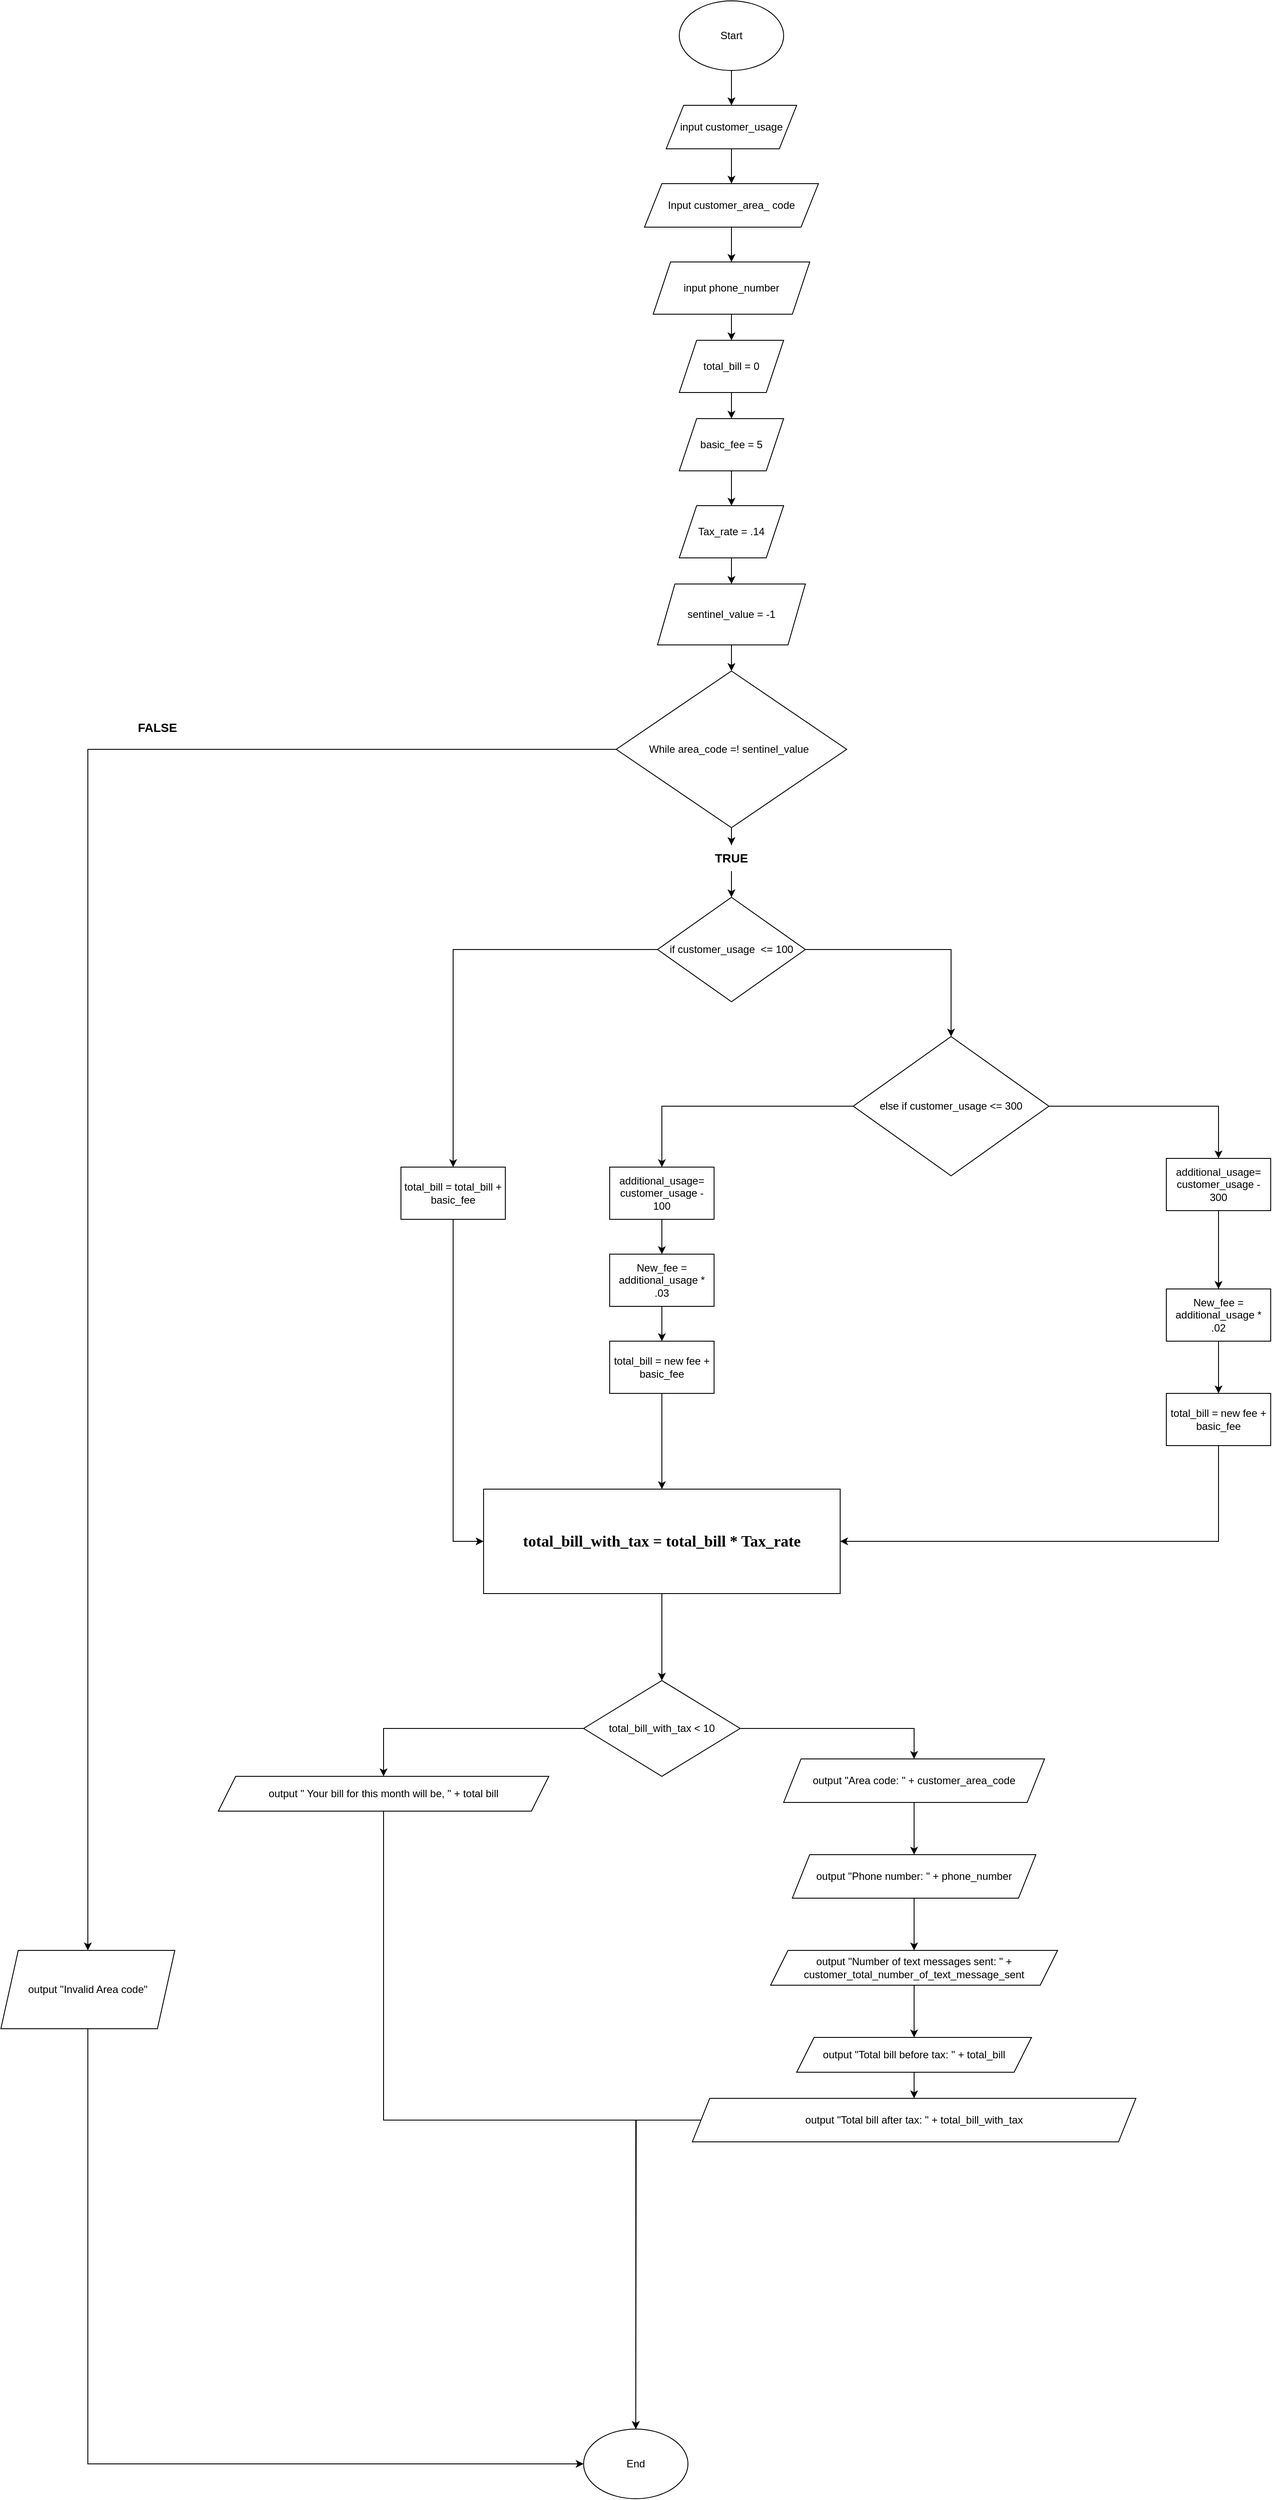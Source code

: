 <mxfile version="24.7.8">
  <diagram name="Page-1" id="hXL5OIoSsKzc7COv7Fgj">
    <mxGraphModel dx="2303" dy="1104" grid="1" gridSize="10" guides="1" tooltips="1" connect="1" arrows="1" fold="1" page="1" pageScale="1" pageWidth="850" pageHeight="1100" math="0" shadow="0">
      <root>
        <mxCell id="0" />
        <mxCell id="1" parent="0" />
        <mxCell id="PCElJ9IsrPrvmtagwimQ-1" value="" style="edgeStyle=orthogonalEdgeStyle;rounded=0;orthogonalLoop=1;jettySize=auto;html=1;" edge="1" parent="1" source="dmDb0AKHDMFlz-anglKl-1" target="dmDb0AKHDMFlz-anglKl-3">
          <mxGeometry relative="1" as="geometry" />
        </mxCell>
        <mxCell id="dmDb0AKHDMFlz-anglKl-1" value="Start" style="ellipse;whiteSpace=wrap;html=1;" parent="1" vertex="1">
          <mxGeometry x="380" y="10" width="120" height="80" as="geometry" />
        </mxCell>
        <mxCell id="dmDb0AKHDMFlz-anglKl-2" value="End" style="ellipse;whiteSpace=wrap;html=1;" parent="1" vertex="1">
          <mxGeometry x="270" y="2800" width="120" height="80" as="geometry" />
        </mxCell>
        <mxCell id="PCElJ9IsrPrvmtagwimQ-2" value="" style="edgeStyle=orthogonalEdgeStyle;rounded=0;orthogonalLoop=1;jettySize=auto;html=1;" edge="1" parent="1" source="dmDb0AKHDMFlz-anglKl-3" target="dmDb0AKHDMFlz-anglKl-5">
          <mxGeometry relative="1" as="geometry" />
        </mxCell>
        <mxCell id="dmDb0AKHDMFlz-anglKl-3" value="input customer_usage" style="shape=parallelogram;perimeter=parallelogramPerimeter;whiteSpace=wrap;html=1;fixedSize=1;" parent="1" vertex="1">
          <mxGeometry x="365" y="130" width="150" height="50" as="geometry" />
        </mxCell>
        <mxCell id="PCElJ9IsrPrvmtagwimQ-5" value="" style="edgeStyle=orthogonalEdgeStyle;rounded=0;orthogonalLoop=1;jettySize=auto;html=1;" edge="1" parent="1" source="dmDb0AKHDMFlz-anglKl-4" target="dmDb0AKHDMFlz-anglKl-13">
          <mxGeometry relative="1" as="geometry" />
        </mxCell>
        <mxCell id="dmDb0AKHDMFlz-anglKl-4" value="input phone_number" style="shape=parallelogram;perimeter=parallelogramPerimeter;whiteSpace=wrap;html=1;fixedSize=1;" parent="1" vertex="1">
          <mxGeometry x="350" y="310" width="180" height="60" as="geometry" />
        </mxCell>
        <mxCell id="PCElJ9IsrPrvmtagwimQ-3" value="" style="edgeStyle=orthogonalEdgeStyle;rounded=0;orthogonalLoop=1;jettySize=auto;html=1;" edge="1" parent="1" source="dmDb0AKHDMFlz-anglKl-5" target="dmDb0AKHDMFlz-anglKl-4">
          <mxGeometry relative="1" as="geometry" />
        </mxCell>
        <mxCell id="dmDb0AKHDMFlz-anglKl-5" value="Input customer_area_ code" style="shape=parallelogram;perimeter=parallelogramPerimeter;whiteSpace=wrap;html=1;fixedSize=1;" parent="1" vertex="1">
          <mxGeometry x="340" y="220" width="200" height="50" as="geometry" />
        </mxCell>
        <mxCell id="PCElJ9IsrPrvmtagwimQ-33" value="" style="edgeStyle=orthogonalEdgeStyle;rounded=0;orthogonalLoop=1;jettySize=auto;html=1;" edge="1" parent="1" source="dmDb0AKHDMFlz-anglKl-6" target="PCElJ9IsrPrvmtagwimQ-32">
          <mxGeometry relative="1" as="geometry" />
        </mxCell>
        <mxCell id="dmDb0AKHDMFlz-anglKl-6" value="output &quot;Number of text messages sent: &quot; + customer_total_number_of_text_message_sent" style="shape=parallelogram;perimeter=parallelogramPerimeter;whiteSpace=wrap;html=1;fixedSize=1;" parent="1" vertex="1">
          <mxGeometry x="485" y="2250" width="330" height="40" as="geometry" />
        </mxCell>
        <mxCell id="dmDb0AKHDMFlz-anglKl-15" style="edgeStyle=orthogonalEdgeStyle;rounded=0;orthogonalLoop=1;jettySize=auto;html=1;entryX=0.5;entryY=0;entryDx=0;entryDy=0;" parent="1" source="dmDb0AKHDMFlz-anglKl-9" target="dmDb0AKHDMFlz-anglKl-11" edge="1">
          <mxGeometry relative="1" as="geometry" />
        </mxCell>
        <mxCell id="dmDb0AKHDMFlz-anglKl-27" style="edgeStyle=orthogonalEdgeStyle;rounded=0;orthogonalLoop=1;jettySize=auto;html=1;entryX=0.5;entryY=0;entryDx=0;entryDy=0;" parent="1" source="dmDb0AKHDMFlz-anglKl-9" target="dmDb0AKHDMFlz-anglKl-26" edge="1">
          <mxGeometry relative="1" as="geometry" />
        </mxCell>
        <mxCell id="dmDb0AKHDMFlz-anglKl-9" value="if customer_usage&amp;nbsp; &amp;lt;= 100" style="rhombus;whiteSpace=wrap;html=1;" parent="1" vertex="1">
          <mxGeometry x="355" y="1040" width="170" height="120" as="geometry" />
        </mxCell>
        <mxCell id="PCElJ9IsrPrvmtagwimQ-21" style="edgeStyle=orthogonalEdgeStyle;rounded=0;orthogonalLoop=1;jettySize=auto;html=1;entryX=0;entryY=0.5;entryDx=0;entryDy=0;exitX=0.5;exitY=1;exitDx=0;exitDy=0;" edge="1" parent="1" source="dmDb0AKHDMFlz-anglKl-11" target="dmDb0AKHDMFlz-anglKl-17">
          <mxGeometry relative="1" as="geometry">
            <mxPoint x="-10" y="1020" as="sourcePoint" />
            <mxPoint x="40" y="1840" as="targetPoint" />
          </mxGeometry>
        </mxCell>
        <mxCell id="dmDb0AKHDMFlz-anglKl-11" value="total_bill = total_bill + basic_fee" style="rounded=0;whiteSpace=wrap;html=1;" parent="1" vertex="1">
          <mxGeometry x="60" y="1350" width="120" height="60" as="geometry" />
        </mxCell>
        <mxCell id="PCElJ9IsrPrvmtagwimQ-6" value="" style="edgeStyle=orthogonalEdgeStyle;rounded=0;orthogonalLoop=1;jettySize=auto;html=1;" edge="1" parent="1" source="dmDb0AKHDMFlz-anglKl-13" target="dmDb0AKHDMFlz-anglKl-14">
          <mxGeometry relative="1" as="geometry" />
        </mxCell>
        <mxCell id="dmDb0AKHDMFlz-anglKl-13" value="total_bill = 0" style="shape=parallelogram;perimeter=parallelogramPerimeter;whiteSpace=wrap;html=1;fixedSize=1;" parent="1" vertex="1">
          <mxGeometry x="380" y="400" width="120" height="60" as="geometry" />
        </mxCell>
        <mxCell id="PCElJ9IsrPrvmtagwimQ-10" value="" style="edgeStyle=orthogonalEdgeStyle;rounded=0;orthogonalLoop=1;jettySize=auto;html=1;" edge="1" parent="1" source="dmDb0AKHDMFlz-anglKl-14" target="dmDb0AKHDMFlz-anglKl-16">
          <mxGeometry relative="1" as="geometry" />
        </mxCell>
        <mxCell id="dmDb0AKHDMFlz-anglKl-14" value="basic_fee = 5" style="shape=parallelogram;perimeter=parallelogramPerimeter;whiteSpace=wrap;html=1;fixedSize=1;" parent="1" vertex="1">
          <mxGeometry x="380" y="490" width="120" height="60" as="geometry" />
        </mxCell>
        <mxCell id="PCElJ9IsrPrvmtagwimQ-13" value="" style="edgeStyle=orthogonalEdgeStyle;rounded=0;orthogonalLoop=1;jettySize=auto;html=1;" edge="1" parent="1" source="dmDb0AKHDMFlz-anglKl-16" target="PCElJ9IsrPrvmtagwimQ-4">
          <mxGeometry relative="1" as="geometry" />
        </mxCell>
        <mxCell id="dmDb0AKHDMFlz-anglKl-16" value="Tax_rate = .14" style="shape=parallelogram;perimeter=parallelogramPerimeter;whiteSpace=wrap;html=1;fixedSize=1;" parent="1" vertex="1">
          <mxGeometry x="380" y="590" width="120" height="60" as="geometry" />
        </mxCell>
        <mxCell id="PCElJ9IsrPrvmtagwimQ-25" value="" style="edgeStyle=orthogonalEdgeStyle;rounded=0;orthogonalLoop=1;jettySize=auto;html=1;" edge="1" parent="1" source="dmDb0AKHDMFlz-anglKl-17" target="dmDb0AKHDMFlz-anglKl-18">
          <mxGeometry relative="1" as="geometry" />
        </mxCell>
        <mxCell id="dmDb0AKHDMFlz-anglKl-17" value="&lt;font face=&quot;Times New Roman&quot; style=&quot;font-size: 18px;&quot;&gt;&lt;b&gt;total_bill_with_tax&amp;nbsp;= total_bill * Tax_rate&lt;/b&gt;&lt;/font&gt;" style="rounded=0;whiteSpace=wrap;html=1;" parent="1" vertex="1">
          <mxGeometry x="155" y="1720" width="410" height="120" as="geometry" />
        </mxCell>
        <mxCell id="dmDb0AKHDMFlz-anglKl-23" style="edgeStyle=orthogonalEdgeStyle;rounded=0;orthogonalLoop=1;jettySize=auto;html=1;entryX=0.5;entryY=0;entryDx=0;entryDy=0;" parent="1" source="dmDb0AKHDMFlz-anglKl-18" target="dmDb0AKHDMFlz-anglKl-20" edge="1">
          <mxGeometry relative="1" as="geometry" />
        </mxCell>
        <mxCell id="PCElJ9IsrPrvmtagwimQ-27" value="" style="edgeStyle=orthogonalEdgeStyle;rounded=0;orthogonalLoop=1;jettySize=auto;html=1;exitX=1;exitY=0.5;exitDx=0;exitDy=0;entryX=0.5;entryY=0;entryDx=0;entryDy=0;" edge="1" parent="1" source="dmDb0AKHDMFlz-anglKl-18" target="PCElJ9IsrPrvmtagwimQ-26">
          <mxGeometry relative="1" as="geometry">
            <mxPoint x="510" y="1965" as="sourcePoint" />
            <mxPoint x="660" y="2030" as="targetPoint" />
          </mxGeometry>
        </mxCell>
        <mxCell id="dmDb0AKHDMFlz-anglKl-18" value="total_bill_with_tax &amp;lt; 10" style="rhombus;whiteSpace=wrap;html=1;" parent="1" vertex="1">
          <mxGeometry x="270" y="1940" width="180" height="110" as="geometry" />
        </mxCell>
        <mxCell id="PCElJ9IsrPrvmtagwimQ-35" style="edgeStyle=orthogonalEdgeStyle;rounded=0;orthogonalLoop=1;jettySize=auto;html=1;entryX=0.5;entryY=0;entryDx=0;entryDy=0;exitX=0.5;exitY=1;exitDx=0;exitDy=0;" edge="1" parent="1" source="dmDb0AKHDMFlz-anglKl-20" target="dmDb0AKHDMFlz-anglKl-2">
          <mxGeometry relative="1" as="geometry">
            <mxPoint x="70" y="2190" as="sourcePoint" />
            <mxPoint x="180" y="2920" as="targetPoint" />
          </mxGeometry>
        </mxCell>
        <mxCell id="dmDb0AKHDMFlz-anglKl-20" value="output &quot; Your bill for this month will be, &quot; + total bill" style="shape=parallelogram;perimeter=parallelogramPerimeter;whiteSpace=wrap;html=1;fixedSize=1;" parent="1" vertex="1">
          <mxGeometry x="-150" y="2050" width="380" height="40" as="geometry" />
        </mxCell>
        <mxCell id="dmDb0AKHDMFlz-anglKl-39" style="edgeStyle=orthogonalEdgeStyle;rounded=0;orthogonalLoop=1;jettySize=auto;html=1;entryX=0.5;entryY=0;entryDx=0;entryDy=0;" parent="1" source="dmDb0AKHDMFlz-anglKl-26" target="dmDb0AKHDMFlz-anglKl-28" edge="1">
          <mxGeometry relative="1" as="geometry" />
        </mxCell>
        <mxCell id="PCElJ9IsrPrvmtagwimQ-15" style="edgeStyle=orthogonalEdgeStyle;rounded=0;orthogonalLoop=1;jettySize=auto;html=1;entryX=0.5;entryY=0;entryDx=0;entryDy=0;" edge="1" parent="1" source="dmDb0AKHDMFlz-anglKl-26" target="dmDb0AKHDMFlz-anglKl-37">
          <mxGeometry relative="1" as="geometry" />
        </mxCell>
        <mxCell id="dmDb0AKHDMFlz-anglKl-26" value="else if customer_usage &amp;lt;= 300" style="rhombus;whiteSpace=wrap;html=1;" parent="1" vertex="1">
          <mxGeometry x="580" y="1200" width="225" height="160" as="geometry" />
        </mxCell>
        <mxCell id="PCElJ9IsrPrvmtagwimQ-9" value="" style="edgeStyle=orthogonalEdgeStyle;rounded=0;orthogonalLoop=1;jettySize=auto;html=1;" edge="1" parent="1" source="dmDb0AKHDMFlz-anglKl-28" target="dmDb0AKHDMFlz-anglKl-29">
          <mxGeometry relative="1" as="geometry" />
        </mxCell>
        <mxCell id="dmDb0AKHDMFlz-anglKl-28" value="additional_usage= customer_usage - 100" style="rounded=0;whiteSpace=wrap;html=1;" parent="1" vertex="1">
          <mxGeometry x="300" y="1350" width="120" height="60" as="geometry" />
        </mxCell>
        <mxCell id="PCElJ9IsrPrvmtagwimQ-11" value="" style="edgeStyle=orthogonalEdgeStyle;rounded=0;orthogonalLoop=1;jettySize=auto;html=1;" edge="1" parent="1" source="dmDb0AKHDMFlz-anglKl-29" target="dmDb0AKHDMFlz-anglKl-31">
          <mxGeometry relative="1" as="geometry" />
        </mxCell>
        <mxCell id="dmDb0AKHDMFlz-anglKl-29" value="New_fee = additional_usage * .03" style="rounded=0;whiteSpace=wrap;html=1;" parent="1" vertex="1">
          <mxGeometry x="300" y="1450" width="120" height="60" as="geometry" />
        </mxCell>
        <mxCell id="PCElJ9IsrPrvmtagwimQ-22" style="edgeStyle=orthogonalEdgeStyle;rounded=0;orthogonalLoop=1;jettySize=auto;html=1;entryX=0.5;entryY=0;entryDx=0;entryDy=0;" edge="1" parent="1" source="dmDb0AKHDMFlz-anglKl-31" target="dmDb0AKHDMFlz-anglKl-17">
          <mxGeometry relative="1" as="geometry" />
        </mxCell>
        <mxCell id="dmDb0AKHDMFlz-anglKl-31" value="total_bill = new fee + basic_fee" style="rounded=0;whiteSpace=wrap;html=1;" parent="1" vertex="1">
          <mxGeometry x="300" y="1550" width="120" height="60" as="geometry" />
        </mxCell>
        <mxCell id="PCElJ9IsrPrvmtagwimQ-16" value="" style="edgeStyle=orthogonalEdgeStyle;rounded=0;orthogonalLoop=1;jettySize=auto;html=1;" edge="1" parent="1" source="dmDb0AKHDMFlz-anglKl-37" target="dmDb0AKHDMFlz-anglKl-38">
          <mxGeometry relative="1" as="geometry" />
        </mxCell>
        <mxCell id="dmDb0AKHDMFlz-anglKl-37" value="additional_usage= customer_usage - 300" style="rounded=0;whiteSpace=wrap;html=1;" parent="1" vertex="1">
          <mxGeometry x="940" y="1340" width="120" height="60" as="geometry" />
        </mxCell>
        <mxCell id="PCElJ9IsrPrvmtagwimQ-18" value="" style="edgeStyle=orthogonalEdgeStyle;rounded=0;orthogonalLoop=1;jettySize=auto;html=1;" edge="1" parent="1" source="dmDb0AKHDMFlz-anglKl-38" target="PCElJ9IsrPrvmtagwimQ-17">
          <mxGeometry relative="1" as="geometry" />
        </mxCell>
        <mxCell id="dmDb0AKHDMFlz-anglKl-38" value="New_fee = additional_usage * .02" style="rounded=0;whiteSpace=wrap;html=1;" parent="1" vertex="1">
          <mxGeometry x="940" y="1490" width="120" height="60" as="geometry" />
        </mxCell>
        <mxCell id="PCElJ9IsrPrvmtagwimQ-47" value="" style="edgeStyle=orthogonalEdgeStyle;rounded=0;orthogonalLoop=1;jettySize=auto;html=1;" edge="1" parent="1" source="PCElJ9IsrPrvmtagwimQ-4" target="PCElJ9IsrPrvmtagwimQ-37">
          <mxGeometry relative="1" as="geometry" />
        </mxCell>
        <mxCell id="PCElJ9IsrPrvmtagwimQ-4" value="sentinel_value = -1" style="shape=parallelogram;perimeter=parallelogramPerimeter;whiteSpace=wrap;html=1;fixedSize=1;" vertex="1" parent="1">
          <mxGeometry x="355" y="680" width="170" height="70" as="geometry" />
        </mxCell>
        <mxCell id="PCElJ9IsrPrvmtagwimQ-17" value="total_bill = new fee + basic_fee" style="rounded=0;whiteSpace=wrap;html=1;" vertex="1" parent="1">
          <mxGeometry x="940" y="1610" width="120" height="60" as="geometry" />
        </mxCell>
        <mxCell id="PCElJ9IsrPrvmtagwimQ-24" style="edgeStyle=orthogonalEdgeStyle;rounded=0;orthogonalLoop=1;jettySize=auto;html=1;entryX=1;entryY=0.5;entryDx=0;entryDy=0;exitX=0.5;exitY=1;exitDx=0;exitDy=0;" edge="1" parent="1" source="PCElJ9IsrPrvmtagwimQ-17" target="dmDb0AKHDMFlz-anglKl-17">
          <mxGeometry relative="1" as="geometry">
            <mxPoint x="1187.91" y="1551" as="sourcePoint" />
            <mxPoint x="812.09" y="2030" as="targetPoint" />
          </mxGeometry>
        </mxCell>
        <mxCell id="PCElJ9IsrPrvmtagwimQ-29" value="" style="edgeStyle=orthogonalEdgeStyle;rounded=0;orthogonalLoop=1;jettySize=auto;html=1;" edge="1" parent="1" source="PCElJ9IsrPrvmtagwimQ-26" target="PCElJ9IsrPrvmtagwimQ-28">
          <mxGeometry relative="1" as="geometry" />
        </mxCell>
        <mxCell id="PCElJ9IsrPrvmtagwimQ-26" value="output &quot;Area code: &quot; + customer_area_code" style="shape=parallelogram;perimeter=parallelogramPerimeter;whiteSpace=wrap;html=1;fixedSize=1;" vertex="1" parent="1">
          <mxGeometry x="500" y="2030" width="300" height="50" as="geometry" />
        </mxCell>
        <mxCell id="PCElJ9IsrPrvmtagwimQ-30" value="" style="edgeStyle=orthogonalEdgeStyle;rounded=0;orthogonalLoop=1;jettySize=auto;html=1;" edge="1" parent="1" source="PCElJ9IsrPrvmtagwimQ-28" target="dmDb0AKHDMFlz-anglKl-6">
          <mxGeometry relative="1" as="geometry" />
        </mxCell>
        <mxCell id="PCElJ9IsrPrvmtagwimQ-28" value="output &quot;Phone number: &quot; + phone_number" style="shape=parallelogram;perimeter=parallelogramPerimeter;whiteSpace=wrap;html=1;fixedSize=1;" vertex="1" parent="1">
          <mxGeometry x="510" y="2140" width="280" height="50" as="geometry" />
        </mxCell>
        <mxCell id="PCElJ9IsrPrvmtagwimQ-36" style="edgeStyle=orthogonalEdgeStyle;rounded=0;orthogonalLoop=1;jettySize=auto;html=1;" edge="1" parent="1" source="PCElJ9IsrPrvmtagwimQ-31">
          <mxGeometry relative="1" as="geometry">
            <mxPoint x="330" y="2800" as="targetPoint" />
          </mxGeometry>
        </mxCell>
        <mxCell id="PCElJ9IsrPrvmtagwimQ-31" value="output &quot;Total bill after tax: &quot; + total_bill_with_tax" style="shape=parallelogram;perimeter=parallelogramPerimeter;whiteSpace=wrap;html=1;fixedSize=1;" vertex="1" parent="1">
          <mxGeometry x="395" y="2420" width="510" height="50" as="geometry" />
        </mxCell>
        <mxCell id="PCElJ9IsrPrvmtagwimQ-34" value="" style="edgeStyle=orthogonalEdgeStyle;rounded=0;orthogonalLoop=1;jettySize=auto;html=1;" edge="1" parent="1" source="PCElJ9IsrPrvmtagwimQ-32" target="PCElJ9IsrPrvmtagwimQ-31">
          <mxGeometry relative="1" as="geometry" />
        </mxCell>
        <mxCell id="PCElJ9IsrPrvmtagwimQ-32" value="output &quot;Total bill before tax: &quot; + total_bill" style="shape=parallelogram;perimeter=parallelogramPerimeter;whiteSpace=wrap;html=1;fixedSize=1;" vertex="1" parent="1">
          <mxGeometry x="515" y="2350" width="270" height="40" as="geometry" />
        </mxCell>
        <mxCell id="PCElJ9IsrPrvmtagwimQ-38" value="" style="edgeStyle=orthogonalEdgeStyle;rounded=0;orthogonalLoop=1;jettySize=auto;html=1;" edge="1" parent="1" source="PCElJ9IsrPrvmtagwimQ-40" target="dmDb0AKHDMFlz-anglKl-9">
          <mxGeometry relative="1" as="geometry" />
        </mxCell>
        <mxCell id="PCElJ9IsrPrvmtagwimQ-45" style="edgeStyle=orthogonalEdgeStyle;rounded=0;orthogonalLoop=1;jettySize=auto;html=1;entryX=0.5;entryY=0;entryDx=0;entryDy=0;" edge="1" parent="1" source="PCElJ9IsrPrvmtagwimQ-37" target="PCElJ9IsrPrvmtagwimQ-44">
          <mxGeometry relative="1" as="geometry" />
        </mxCell>
        <mxCell id="PCElJ9IsrPrvmtagwimQ-37" value="While area_code =! sentinel_value&amp;nbsp;&amp;nbsp;" style="rhombus;whiteSpace=wrap;html=1;" vertex="1" parent="1">
          <mxGeometry x="307.5" y="780" width="265" height="180" as="geometry" />
        </mxCell>
        <mxCell id="PCElJ9IsrPrvmtagwimQ-41" value="&lt;font style=&quot;font-size: 14px;&quot;&gt;&lt;b&gt;FALSE&lt;/b&gt;&lt;/font&gt;" style="text;html=1;align=center;verticalAlign=middle;whiteSpace=wrap;rounded=0;" vertex="1" parent="1">
          <mxGeometry x="-250" y="830" width="60" height="30" as="geometry" />
        </mxCell>
        <mxCell id="PCElJ9IsrPrvmtagwimQ-46" style="edgeStyle=orthogonalEdgeStyle;rounded=0;orthogonalLoop=1;jettySize=auto;html=1;entryX=0;entryY=0.5;entryDx=0;entryDy=0;" edge="1" parent="1" source="PCElJ9IsrPrvmtagwimQ-44" target="dmDb0AKHDMFlz-anglKl-2">
          <mxGeometry relative="1" as="geometry">
            <Array as="points">
              <mxPoint x="-300" y="2840" />
            </Array>
          </mxGeometry>
        </mxCell>
        <mxCell id="PCElJ9IsrPrvmtagwimQ-44" value="output &quot;Invalid Area code&quot;" style="shape=parallelogram;perimeter=parallelogramPerimeter;whiteSpace=wrap;html=1;fixedSize=1;" vertex="1" parent="1">
          <mxGeometry x="-400" y="2250" width="200" height="90" as="geometry" />
        </mxCell>
        <mxCell id="PCElJ9IsrPrvmtagwimQ-48" value="" style="edgeStyle=orthogonalEdgeStyle;rounded=0;orthogonalLoop=1;jettySize=auto;html=1;" edge="1" parent="1" source="PCElJ9IsrPrvmtagwimQ-37" target="PCElJ9IsrPrvmtagwimQ-40">
          <mxGeometry relative="1" as="geometry">
            <mxPoint x="440" y="960" as="sourcePoint" />
            <mxPoint x="440" y="1040" as="targetPoint" />
          </mxGeometry>
        </mxCell>
        <mxCell id="PCElJ9IsrPrvmtagwimQ-40" value="&lt;font style=&quot;font-size: 14px;&quot;&gt;&lt;b&gt;TRUE&lt;/b&gt;&lt;/font&gt;" style="text;html=1;align=center;verticalAlign=middle;whiteSpace=wrap;rounded=0;" vertex="1" parent="1">
          <mxGeometry x="410" y="980" width="60" height="30" as="geometry" />
        </mxCell>
      </root>
    </mxGraphModel>
  </diagram>
</mxfile>
